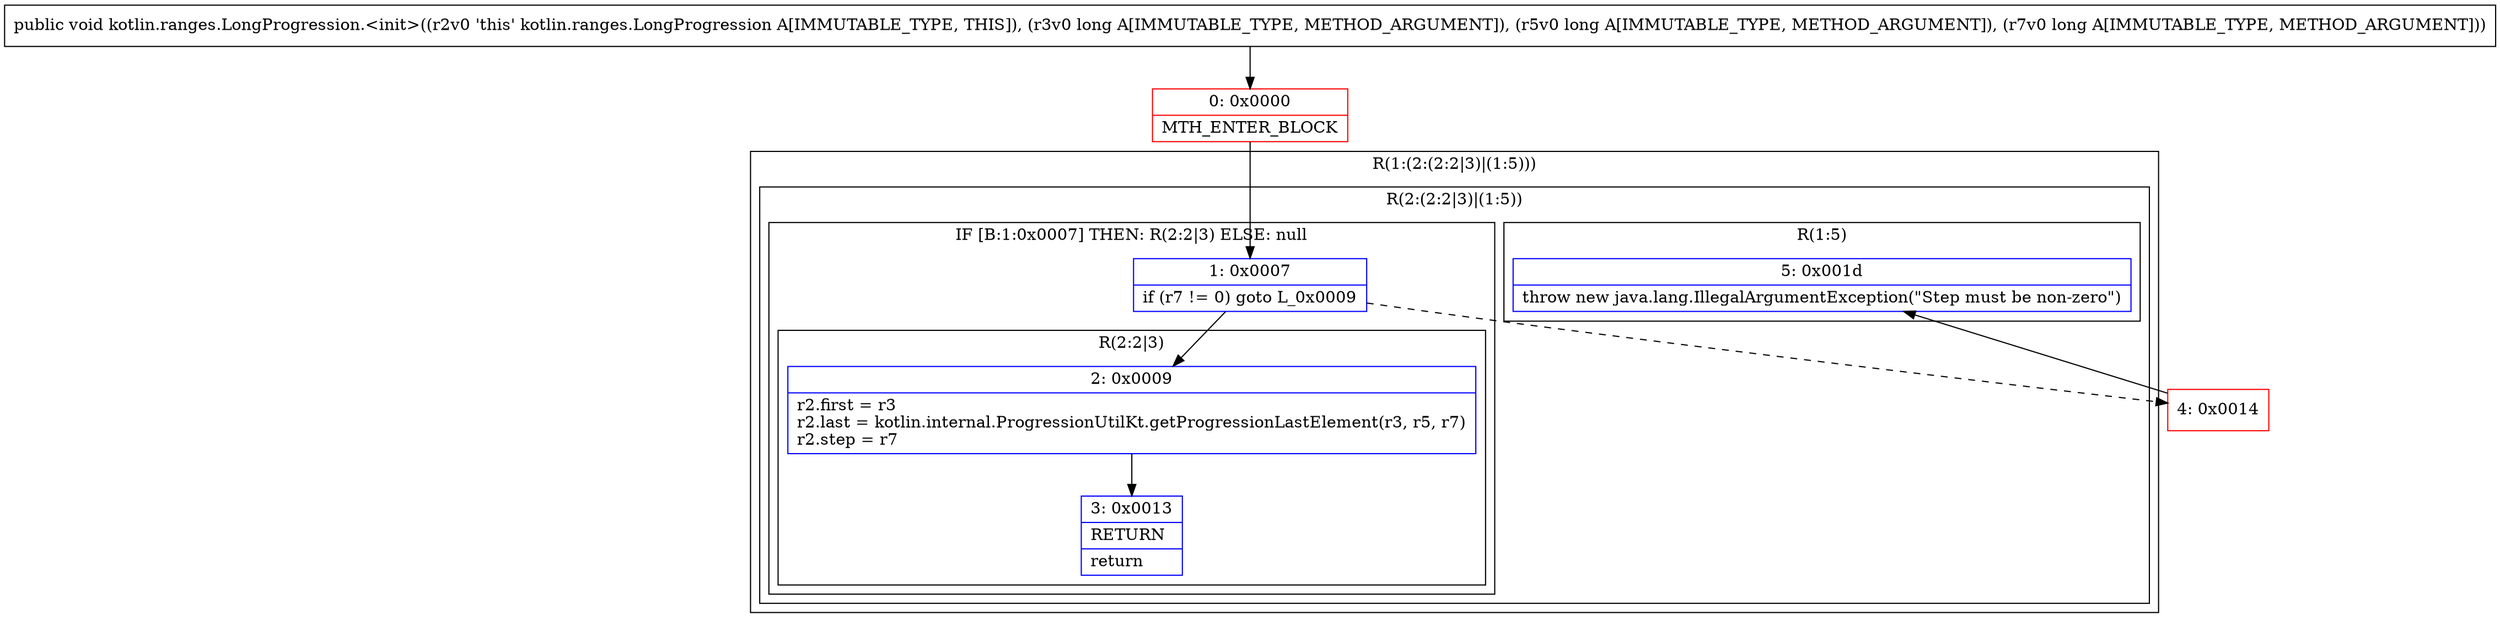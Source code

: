 digraph "CFG forkotlin.ranges.LongProgression.\<init\>(JJJ)V" {
subgraph cluster_Region_296117721 {
label = "R(1:(2:(2:2|3)|(1:5)))";
node [shape=record,color=blue];
subgraph cluster_Region_313053419 {
label = "R(2:(2:2|3)|(1:5))";
node [shape=record,color=blue];
subgraph cluster_IfRegion_814092869 {
label = "IF [B:1:0x0007] THEN: R(2:2|3) ELSE: null";
node [shape=record,color=blue];
Node_1 [shape=record,label="{1\:\ 0x0007|if (r7 != 0) goto L_0x0009\l}"];
subgraph cluster_Region_1720634800 {
label = "R(2:2|3)";
node [shape=record,color=blue];
Node_2 [shape=record,label="{2\:\ 0x0009|r2.first = r3\lr2.last = kotlin.internal.ProgressionUtilKt.getProgressionLastElement(r3, r5, r7)\lr2.step = r7\l}"];
Node_3 [shape=record,label="{3\:\ 0x0013|RETURN\l|return\l}"];
}
}
subgraph cluster_Region_1143268373 {
label = "R(1:5)";
node [shape=record,color=blue];
Node_5 [shape=record,label="{5\:\ 0x001d|throw new java.lang.IllegalArgumentException(\"Step must be non\-zero\")\l}"];
}
}
}
Node_0 [shape=record,color=red,label="{0\:\ 0x0000|MTH_ENTER_BLOCK\l}"];
Node_4 [shape=record,color=red,label="{4\:\ 0x0014}"];
MethodNode[shape=record,label="{public void kotlin.ranges.LongProgression.\<init\>((r2v0 'this' kotlin.ranges.LongProgression A[IMMUTABLE_TYPE, THIS]), (r3v0 long A[IMMUTABLE_TYPE, METHOD_ARGUMENT]), (r5v0 long A[IMMUTABLE_TYPE, METHOD_ARGUMENT]), (r7v0 long A[IMMUTABLE_TYPE, METHOD_ARGUMENT])) }"];
MethodNode -> Node_0;
Node_1 -> Node_2;
Node_1 -> Node_4[style=dashed];
Node_2 -> Node_3;
Node_0 -> Node_1;
Node_4 -> Node_5;
}

